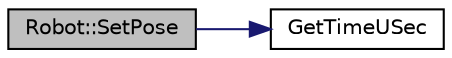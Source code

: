 digraph "Robot::SetPose"
{
 // INTERACTIVE_SVG=YES
  edge [fontname="Helvetica",fontsize="10",labelfontname="Helvetica",labelfontsize="10"];
  node [fontname="Helvetica",fontsize="10",shape=record];
  rankdir="LR";
  Node1 [label="Robot::SetPose",height=0.2,width=0.4,color="black", fillcolor="grey75", style="filled", fontcolor="black"];
  Node1 -> Node2 [color="midnightblue",fontsize="10",style="solid",fontname="Helvetica"];
  Node2 [label="GetTimeUSec",height=0.2,width=0.4,color="black", fillcolor="white", style="filled",URL="$dd/d45/ssl-vision_2src_2shared_2util_2timer_8h.html#a5a5e96db0e8e488b521f270a575c05bb"];
}
